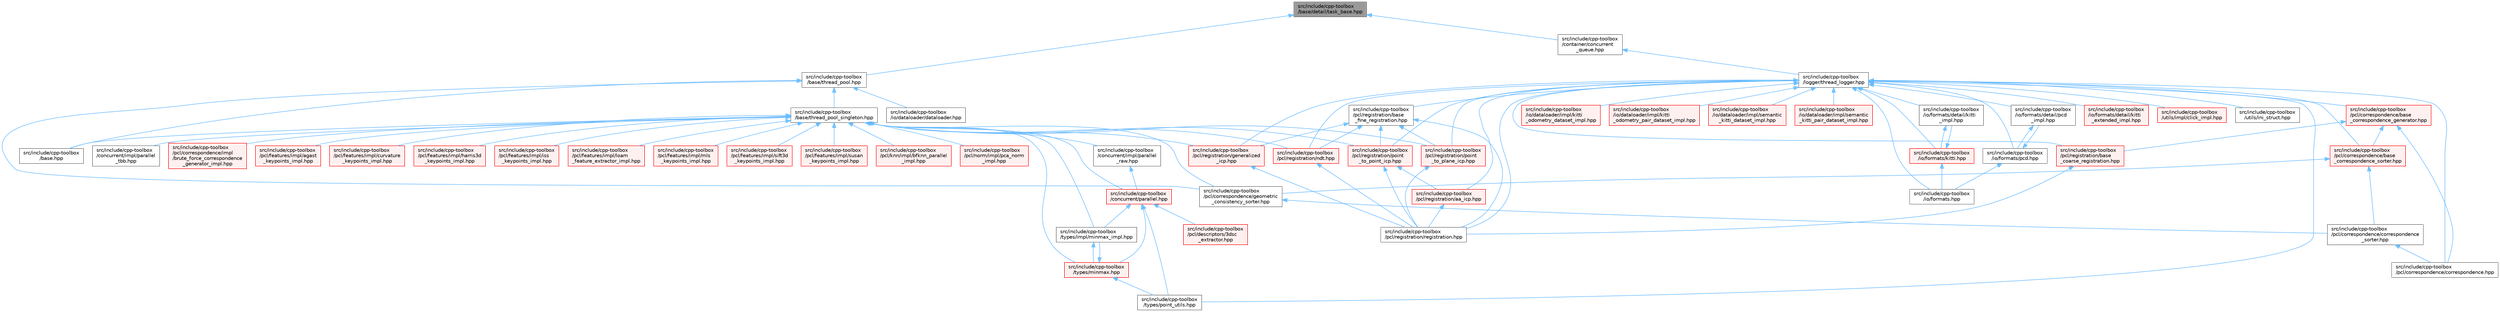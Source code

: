 digraph "src/include/cpp-toolbox/base/detail/task_base.hpp"
{
 // LATEX_PDF_SIZE
  bgcolor="transparent";
  edge [fontname=Helvetica,fontsize=10,labelfontname=Helvetica,labelfontsize=10];
  node [fontname=Helvetica,fontsize=10,shape=box,height=0.2,width=0.4];
  Node1 [id="Node000001",label="src/include/cpp-toolbox\l/base/detail/task_base.hpp",height=0.2,width=0.4,color="gray40", fillcolor="grey60", style="filled", fontcolor="black",tooltip=" "];
  Node1 -> Node2 [id="edge1_Node000001_Node000002",dir="back",color="steelblue1",style="solid",tooltip=" "];
  Node2 [id="Node000002",label="src/include/cpp-toolbox\l/base/thread_pool.hpp",height=0.2,width=0.4,color="grey40", fillcolor="white", style="filled",URL="$thread__pool_8hpp.html",tooltip=" "];
  Node2 -> Node3 [id="edge2_Node000002_Node000003",dir="back",color="steelblue1",style="solid",tooltip=" "];
  Node3 [id="Node000003",label="src/include/cpp-toolbox\l/base.hpp",height=0.2,width=0.4,color="grey40", fillcolor="white", style="filled",URL="$base_8hpp.html",tooltip=" "];
  Node2 -> Node4 [id="edge3_Node000002_Node000004",dir="back",color="steelblue1",style="solid",tooltip=" "];
  Node4 [id="Node000004",label="src/include/cpp-toolbox\l/base/thread_pool_singleton.hpp",height=0.2,width=0.4,color="grey40", fillcolor="white", style="filled",URL="$thread__pool__singleton_8hpp.html",tooltip=" "];
  Node4 -> Node3 [id="edge4_Node000004_Node000003",dir="back",color="steelblue1",style="solid",tooltip=" "];
  Node4 -> Node5 [id="edge5_Node000004_Node000005",dir="back",color="steelblue1",style="solid",tooltip=" "];
  Node5 [id="Node000005",label="src/include/cpp-toolbox\l/concurrent/impl/parallel\l_raw.hpp",height=0.2,width=0.4,color="grey40", fillcolor="white", style="filled",URL="$parallel__raw_8hpp.html",tooltip=" "];
  Node5 -> Node6 [id="edge6_Node000005_Node000006",dir="back",color="steelblue1",style="solid",tooltip=" "];
  Node6 [id="Node000006",label="src/include/cpp-toolbox\l/concurrent/parallel.hpp",height=0.2,width=0.4,color="red", fillcolor="#FFF0F0", style="filled",URL="$parallel_8hpp.html",tooltip=" "];
  Node6 -> Node7 [id="edge7_Node000006_Node000007",dir="back",color="steelblue1",style="solid",tooltip=" "];
  Node7 [id="Node000007",label="src/include/cpp-toolbox\l/pcl/descriptors/3dsc\l_extractor.hpp",height=0.2,width=0.4,color="red", fillcolor="#FFF0F0", style="filled",URL="$3dsc__extractor_8hpp.html",tooltip=" "];
  Node6 -> Node55 [id="edge8_Node000006_Node000055",dir="back",color="steelblue1",style="solid",tooltip=" "];
  Node55 [id="Node000055",label="src/include/cpp-toolbox\l/types/impl/minmax_impl.hpp",height=0.2,width=0.4,color="grey40", fillcolor="white", style="filled",URL="$minmax__impl_8hpp.html",tooltip=" "];
  Node55 -> Node56 [id="edge9_Node000055_Node000056",dir="back",color="steelblue1",style="solid",tooltip=" "];
  Node56 [id="Node000056",label="src/include/cpp-toolbox\l/types/minmax.hpp",height=0.2,width=0.4,color="red", fillcolor="#FFF0F0", style="filled",URL="$minmax_8hpp.html",tooltip=" "];
  Node56 -> Node55 [id="edge10_Node000056_Node000055",dir="back",color="steelblue1",style="solid",tooltip=" "];
  Node56 -> Node57 [id="edge11_Node000056_Node000057",dir="back",color="steelblue1",style="solid",tooltip=" "];
  Node57 [id="Node000057",label="src/include/cpp-toolbox\l/types/point_utils.hpp",height=0.2,width=0.4,color="grey40", fillcolor="white", style="filled",URL="$point__utils_8hpp.html",tooltip=" "];
  Node6 -> Node56 [id="edge12_Node000006_Node000056",dir="back",color="steelblue1",style="solid",tooltip=" "];
  Node6 -> Node57 [id="edge13_Node000006_Node000057",dir="back",color="steelblue1",style="solid",tooltip=" "];
  Node4 -> Node58 [id="edge14_Node000004_Node000058",dir="back",color="steelblue1",style="solid",tooltip=" "];
  Node58 [id="Node000058",label="src/include/cpp-toolbox\l/concurrent/impl/parallel\l_tbb.hpp",height=0.2,width=0.4,color="grey40", fillcolor="white", style="filled",URL="$parallel__tbb_8hpp.html",tooltip=" "];
  Node4 -> Node6 [id="edge15_Node000004_Node000006",dir="back",color="steelblue1",style="solid",tooltip=" "];
  Node4 -> Node59 [id="edge16_Node000004_Node000059",dir="back",color="steelblue1",style="solid",tooltip=" "];
  Node59 [id="Node000059",label="src/include/cpp-toolbox\l/pcl/correspondence/geometric\l_consistency_sorter.hpp",height=0.2,width=0.4,color="grey40", fillcolor="white", style="filled",URL="$geometric__consistency__sorter_8hpp.html",tooltip=" "];
  Node59 -> Node60 [id="edge17_Node000059_Node000060",dir="back",color="steelblue1",style="solid",tooltip=" "];
  Node60 [id="Node000060",label="src/include/cpp-toolbox\l/pcl/correspondence/correspondence\l_sorter.hpp",height=0.2,width=0.4,color="grey40", fillcolor="white", style="filled",URL="$correspondence__sorter_8hpp.html",tooltip="对应关系排序器模块的汇总头文件 / Aggregate header for correspondence sorter module"];
  Node60 -> Node61 [id="edge18_Node000060_Node000061",dir="back",color="steelblue1",style="solid",tooltip=" "];
  Node61 [id="Node000061",label="src/include/cpp-toolbox\l/pcl/correspondence/correspondence.hpp",height=0.2,width=0.4,color="grey40", fillcolor="white", style="filled",URL="$correspondence_8hpp.html",tooltip="对应点生成算法统一导出文件 / Unified export file for correspondence generation algorithms"];
  Node4 -> Node62 [id="edge19_Node000004_Node000062",dir="back",color="steelblue1",style="solid",tooltip=" "];
  Node62 [id="Node000062",label="src/include/cpp-toolbox\l/pcl/correspondence/impl\l/brute_force_correspondence\l_generator_impl.hpp",height=0.2,width=0.4,color="red", fillcolor="#FFF0F0", style="filled",URL="$brute__force__correspondence__generator__impl_8hpp.html",tooltip=" "];
  Node4 -> Node64 [id="edge20_Node000004_Node000064",dir="back",color="steelblue1",style="solid",tooltip=" "];
  Node64 [id="Node000064",label="src/include/cpp-toolbox\l/pcl/features/impl/agast\l_keypoints_impl.hpp",height=0.2,width=0.4,color="red", fillcolor="#FFF0F0", style="filled",URL="$agast__keypoints__impl_8hpp.html",tooltip=" "];
  Node4 -> Node65 [id="edge21_Node000004_Node000065",dir="back",color="steelblue1",style="solid",tooltip=" "];
  Node65 [id="Node000065",label="src/include/cpp-toolbox\l/pcl/features/impl/curvature\l_keypoints_impl.hpp",height=0.2,width=0.4,color="red", fillcolor="#FFF0F0", style="filled",URL="$curvature__keypoints__impl_8hpp.html",tooltip=" "];
  Node4 -> Node66 [id="edge22_Node000004_Node000066",dir="back",color="steelblue1",style="solid",tooltip=" "];
  Node66 [id="Node000066",label="src/include/cpp-toolbox\l/pcl/features/impl/harris3d\l_keypoints_impl.hpp",height=0.2,width=0.4,color="red", fillcolor="#FFF0F0", style="filled",URL="$harris3d__keypoints__impl_8hpp.html",tooltip=" "];
  Node4 -> Node67 [id="edge23_Node000004_Node000067",dir="back",color="steelblue1",style="solid",tooltip=" "];
  Node67 [id="Node000067",label="src/include/cpp-toolbox\l/pcl/features/impl/iss\l_keypoints_impl.hpp",height=0.2,width=0.4,color="red", fillcolor="#FFF0F0", style="filled",URL="$iss__keypoints__impl_8hpp.html",tooltip=" "];
  Node4 -> Node68 [id="edge24_Node000004_Node000068",dir="back",color="steelblue1",style="solid",tooltip=" "];
  Node68 [id="Node000068",label="src/include/cpp-toolbox\l/pcl/features/impl/loam\l_feature_extractor_impl.hpp",height=0.2,width=0.4,color="red", fillcolor="#FFF0F0", style="filled",URL="$loam__feature__extractor__impl_8hpp.html",tooltip=" "];
  Node4 -> Node69 [id="edge25_Node000004_Node000069",dir="back",color="steelblue1",style="solid",tooltip=" "];
  Node69 [id="Node000069",label="src/include/cpp-toolbox\l/pcl/features/impl/mls\l_keypoints_impl.hpp",height=0.2,width=0.4,color="red", fillcolor="#FFF0F0", style="filled",URL="$mls__keypoints__impl_8hpp.html",tooltip=" "];
  Node4 -> Node70 [id="edge26_Node000004_Node000070",dir="back",color="steelblue1",style="solid",tooltip=" "];
  Node70 [id="Node000070",label="src/include/cpp-toolbox\l/pcl/features/impl/sift3d\l_keypoints_impl.hpp",height=0.2,width=0.4,color="red", fillcolor="#FFF0F0", style="filled",URL="$sift3d__keypoints__impl_8hpp.html",tooltip=" "];
  Node4 -> Node71 [id="edge27_Node000004_Node000071",dir="back",color="steelblue1",style="solid",tooltip=" "];
  Node71 [id="Node000071",label="src/include/cpp-toolbox\l/pcl/features/impl/susan\l_keypoints_impl.hpp",height=0.2,width=0.4,color="red", fillcolor="#FFF0F0", style="filled",URL="$susan__keypoints__impl_8hpp.html",tooltip=" "];
  Node4 -> Node72 [id="edge28_Node000004_Node000072",dir="back",color="steelblue1",style="solid",tooltip=" "];
  Node72 [id="Node000072",label="src/include/cpp-toolbox\l/pcl/knn/impl/bfknn_parallel\l_impl.hpp",height=0.2,width=0.4,color="red", fillcolor="#FFF0F0", style="filled",URL="$bfknn__parallel__impl_8hpp.html",tooltip=" "];
  Node4 -> Node73 [id="edge29_Node000004_Node000073",dir="back",color="steelblue1",style="solid",tooltip=" "];
  Node73 [id="Node000073",label="src/include/cpp-toolbox\l/pcl/norm/impl/pca_norm\l_impl.hpp",height=0.2,width=0.4,color="red", fillcolor="#FFF0F0", style="filled",URL="$pca__norm__impl_8hpp.html",tooltip=" "];
  Node4 -> Node44 [id="edge30_Node000004_Node000044",dir="back",color="steelblue1",style="solid",tooltip=" "];
  Node44 [id="Node000044",label="src/include/cpp-toolbox\l/pcl/registration/generalized\l_icp.hpp",height=0.2,width=0.4,color="red", fillcolor="#FFF0F0", style="filled",URL="$generalized__icp_8hpp.html",tooltip=" "];
  Node44 -> Node40 [id="edge31_Node000044_Node000040",dir="back",color="steelblue1",style="solid",tooltip=" "];
  Node40 [id="Node000040",label="src/include/cpp-toolbox\l/pcl/registration/registration.hpp",height=0.2,width=0.4,color="grey40", fillcolor="white", style="filled",URL="$registration_8hpp.html",tooltip="点云配准算法统一导出文件 / Unified export file for point cloud registration algorithms"];
  Node4 -> Node46 [id="edge32_Node000004_Node000046",dir="back",color="steelblue1",style="solid",tooltip=" "];
  Node46 [id="Node000046",label="src/include/cpp-toolbox\l/pcl/registration/ndt.hpp",height=0.2,width=0.4,color="red", fillcolor="#FFF0F0", style="filled",URL="$ndt_8hpp.html",tooltip=" "];
  Node46 -> Node40 [id="edge33_Node000046_Node000040",dir="back",color="steelblue1",style="solid",tooltip=" "];
  Node4 -> Node48 [id="edge34_Node000004_Node000048",dir="back",color="steelblue1",style="solid",tooltip=" "];
  Node48 [id="Node000048",label="src/include/cpp-toolbox\l/pcl/registration/point\l_to_plane_icp.hpp",height=0.2,width=0.4,color="red", fillcolor="#FFF0F0", style="filled",URL="$point__to__plane__icp_8hpp.html",tooltip=" "];
  Node48 -> Node40 [id="edge35_Node000048_Node000040",dir="back",color="steelblue1",style="solid",tooltip=" "];
  Node4 -> Node50 [id="edge36_Node000004_Node000050",dir="back",color="steelblue1",style="solid",tooltip=" "];
  Node50 [id="Node000050",label="src/include/cpp-toolbox\l/pcl/registration/point\l_to_point_icp.hpp",height=0.2,width=0.4,color="red", fillcolor="#FFF0F0", style="filled",URL="$point__to__point__icp_8hpp.html",tooltip=" "];
  Node50 -> Node51 [id="edge37_Node000050_Node000051",dir="back",color="steelblue1",style="solid",tooltip=" "];
  Node51 [id="Node000051",label="src/include/cpp-toolbox\l/pcl/registration/aa_icp.hpp",height=0.2,width=0.4,color="red", fillcolor="#FFF0F0", style="filled",URL="$aa__icp_8hpp.html",tooltip=" "];
  Node51 -> Node40 [id="edge38_Node000051_Node000040",dir="back",color="steelblue1",style="solid",tooltip=" "];
  Node50 -> Node40 [id="edge39_Node000050_Node000040",dir="back",color="steelblue1",style="solid",tooltip=" "];
  Node4 -> Node55 [id="edge40_Node000004_Node000055",dir="back",color="steelblue1",style="solid",tooltip=" "];
  Node4 -> Node56 [id="edge41_Node000004_Node000056",dir="back",color="steelblue1",style="solid",tooltip=" "];
  Node2 -> Node74 [id="edge42_Node000002_Node000074",dir="back",color="steelblue1",style="solid",tooltip=" "];
  Node74 [id="Node000074",label="src/include/cpp-toolbox\l/io/dataloader/dataloader.hpp",height=0.2,width=0.4,color="grey40", fillcolor="white", style="filled",URL="$dataloader_8hpp.html",tooltip=" "];
  Node2 -> Node59 [id="edge43_Node000002_Node000059",dir="back",color="steelblue1",style="solid",tooltip=" "];
  Node1 -> Node75 [id="edge44_Node000001_Node000075",dir="back",color="steelblue1",style="solid",tooltip=" "];
  Node75 [id="Node000075",label="src/include/cpp-toolbox\l/container/concurrent\l_queue.hpp",height=0.2,width=0.4,color="grey40", fillcolor="white", style="filled",URL="$concurrent__queue_8hpp.html",tooltip=" "];
  Node75 -> Node76 [id="edge45_Node000075_Node000076",dir="back",color="steelblue1",style="solid",tooltip=" "];
  Node76 [id="Node000076",label="src/include/cpp-toolbox\l/logger/thread_logger.hpp",height=0.2,width=0.4,color="grey40", fillcolor="white", style="filled",URL="$thread__logger_8hpp.html",tooltip=" "];
  Node76 -> Node77 [id="edge46_Node000076_Node000077",dir="back",color="steelblue1",style="solid",tooltip=" "];
  Node77 [id="Node000077",label="src/include/cpp-toolbox\l/io/dataloader/impl/kitti\l_odometry_dataset_impl.hpp",height=0.2,width=0.4,color="red", fillcolor="#FFF0F0", style="filled",URL="$kitti__odometry__dataset__impl_8hpp.html",tooltip=" "];
  Node76 -> Node80 [id="edge47_Node000076_Node000080",dir="back",color="steelblue1",style="solid",tooltip=" "];
  Node80 [id="Node000080",label="src/include/cpp-toolbox\l/io/dataloader/impl/kitti\l_odometry_pair_dataset_impl.hpp",height=0.2,width=0.4,color="red", fillcolor="#FFF0F0", style="filled",URL="$kitti__odometry__pair__dataset__impl_8hpp.html",tooltip=" "];
  Node76 -> Node82 [id="edge48_Node000076_Node000082",dir="back",color="steelblue1",style="solid",tooltip=" "];
  Node82 [id="Node000082",label="src/include/cpp-toolbox\l/io/dataloader/impl/semantic\l_kitti_dataset_impl.hpp",height=0.2,width=0.4,color="red", fillcolor="#FFF0F0", style="filled",URL="$semantic__kitti__dataset__impl_8hpp.html",tooltip=" "];
  Node76 -> Node84 [id="edge49_Node000076_Node000084",dir="back",color="steelblue1",style="solid",tooltip=" "];
  Node84 [id="Node000084",label="src/include/cpp-toolbox\l/io/dataloader/impl/semantic\l_kitti_pair_dataset_impl.hpp",height=0.2,width=0.4,color="red", fillcolor="#FFF0F0", style="filled",URL="$semantic__kitti__pair__dataset__impl_8hpp.html",tooltip=" "];
  Node76 -> Node85 [id="edge50_Node000076_Node000085",dir="back",color="steelblue1",style="solid",tooltip=" "];
  Node85 [id="Node000085",label="src/include/cpp-toolbox\l/io/formats.hpp",height=0.2,width=0.4,color="grey40", fillcolor="white", style="filled",URL="$formats_8hpp.html",tooltip=" "];
  Node76 -> Node86 [id="edge51_Node000076_Node000086",dir="back",color="steelblue1",style="solid",tooltip=" "];
  Node86 [id="Node000086",label="src/include/cpp-toolbox\l/io/formats/detail/kitti\l_extended_impl.hpp",height=0.2,width=0.4,color="red", fillcolor="#FFF0F0", style="filled",URL="$kitti__extended__impl_8hpp.html",tooltip=" "];
  Node76 -> Node92 [id="edge52_Node000076_Node000092",dir="back",color="steelblue1",style="solid",tooltip=" "];
  Node92 [id="Node000092",label="src/include/cpp-toolbox\l/io/formats/detail/kitti\l_impl.hpp",height=0.2,width=0.4,color="grey40", fillcolor="white", style="filled",URL="$kitti__impl_8hpp.html",tooltip="此文件包含 kitti_format_t 的模板实现/This file contains the template implementations for kitti_format_t"];
  Node92 -> Node93 [id="edge53_Node000092_Node000093",dir="back",color="steelblue1",style="solid",tooltip=" "];
  Node93 [id="Node000093",label="src/include/cpp-toolbox\l/io/formats/kitti.hpp",height=0.2,width=0.4,color="red", fillcolor="#FFF0F0", style="filled",URL="$kitti_8hpp.html",tooltip=" "];
  Node93 -> Node85 [id="edge54_Node000093_Node000085",dir="back",color="steelblue1",style="solid",tooltip=" "];
  Node93 -> Node92 [id="edge55_Node000093_Node000092",dir="back",color="steelblue1",style="solid",tooltip=" "];
  Node76 -> Node95 [id="edge56_Node000076_Node000095",dir="back",color="steelblue1",style="solid",tooltip=" "];
  Node95 [id="Node000095",label="src/include/cpp-toolbox\l/io/formats/detail/pcd\l_impl.hpp",height=0.2,width=0.4,color="grey40", fillcolor="white", style="filled",URL="$pcd__impl_8hpp.html",tooltip="此文件包含 pcd_format_t 的模板实现/This file contains the template implementations for pcd_format_t"];
  Node95 -> Node96 [id="edge57_Node000095_Node000096",dir="back",color="steelblue1",style="solid",tooltip=" "];
  Node96 [id="Node000096",label="src/include/cpp-toolbox\l/io/formats/pcd.hpp",height=0.2,width=0.4,color="grey40", fillcolor="white", style="filled",URL="$pcd_8hpp.html",tooltip=" "];
  Node96 -> Node85 [id="edge58_Node000096_Node000085",dir="back",color="steelblue1",style="solid",tooltip=" "];
  Node96 -> Node95 [id="edge59_Node000096_Node000095",dir="back",color="steelblue1",style="solid",tooltip=" "];
  Node76 -> Node93 [id="edge60_Node000076_Node000093",dir="back",color="steelblue1",style="solid",tooltip=" "];
  Node76 -> Node96 [id="edge61_Node000076_Node000096",dir="back",color="steelblue1",style="solid",tooltip=" "];
  Node76 -> Node97 [id="edge62_Node000076_Node000097",dir="back",color="steelblue1",style="solid",tooltip=" "];
  Node97 [id="Node000097",label="src/include/cpp-toolbox\l/pcl/correspondence/base\l_correspondence_generator.hpp",height=0.2,width=0.4,color="red", fillcolor="#FFF0F0", style="filled",URL="$base__correspondence__generator_8hpp.html",tooltip=" "];
  Node97 -> Node98 [id="edge63_Node000097_Node000098",dir="back",color="steelblue1",style="solid",tooltip=" "];
  Node98 [id="Node000098",label="src/include/cpp-toolbox\l/pcl/correspondence/base\l_correspondence_sorter.hpp",height=0.2,width=0.4,color="red", fillcolor="#FFF0F0", style="filled",URL="$base__correspondence__sorter_8hpp.html",tooltip=" "];
  Node98 -> Node60 [id="edge64_Node000098_Node000060",dir="back",color="steelblue1",style="solid",tooltip=" "];
  Node98 -> Node59 [id="edge65_Node000098_Node000059",dir="back",color="steelblue1",style="solid",tooltip=" "];
  Node97 -> Node61 [id="edge66_Node000097_Node000061",dir="back",color="steelblue1",style="solid",tooltip=" "];
  Node97 -> Node104 [id="edge67_Node000097_Node000104",dir="back",color="steelblue1",style="solid",tooltip=" "];
  Node104 [id="Node000104",label="src/include/cpp-toolbox\l/pcl/registration/base\l_coarse_registration.hpp",height=0.2,width=0.4,color="red", fillcolor="#FFF0F0", style="filled",URL="$base__coarse__registration_8hpp.html",tooltip=" "];
  Node104 -> Node40 [id="edge68_Node000104_Node000040",dir="back",color="steelblue1",style="solid",tooltip=" "];
  Node76 -> Node98 [id="edge69_Node000076_Node000098",dir="back",color="steelblue1",style="solid",tooltip=" "];
  Node76 -> Node61 [id="edge70_Node000076_Node000061",dir="back",color="steelblue1",style="solid",tooltip=" "];
  Node76 -> Node51 [id="edge71_Node000076_Node000051",dir="back",color="steelblue1",style="solid",tooltip=" "];
  Node76 -> Node104 [id="edge72_Node000076_Node000104",dir="back",color="steelblue1",style="solid",tooltip=" "];
  Node76 -> Node107 [id="edge73_Node000076_Node000107",dir="back",color="steelblue1",style="solid",tooltip=" "];
  Node107 [id="Node000107",label="src/include/cpp-toolbox\l/pcl/registration/base\l_fine_registration.hpp",height=0.2,width=0.4,color="grey40", fillcolor="white", style="filled",URL="$base__fine__registration_8hpp.html",tooltip=" "];
  Node107 -> Node44 [id="edge74_Node000107_Node000044",dir="back",color="steelblue1",style="solid",tooltip=" "];
  Node107 -> Node46 [id="edge75_Node000107_Node000046",dir="back",color="steelblue1",style="solid",tooltip=" "];
  Node107 -> Node48 [id="edge76_Node000107_Node000048",dir="back",color="steelblue1",style="solid",tooltip=" "];
  Node107 -> Node50 [id="edge77_Node000107_Node000050",dir="back",color="steelblue1",style="solid",tooltip=" "];
  Node107 -> Node40 [id="edge78_Node000107_Node000040",dir="back",color="steelblue1",style="solid",tooltip=" "];
  Node76 -> Node44 [id="edge79_Node000076_Node000044",dir="back",color="steelblue1",style="solid",tooltip=" "];
  Node76 -> Node46 [id="edge80_Node000076_Node000046",dir="back",color="steelblue1",style="solid",tooltip=" "];
  Node76 -> Node48 [id="edge81_Node000076_Node000048",dir="back",color="steelblue1",style="solid",tooltip=" "];
  Node76 -> Node50 [id="edge82_Node000076_Node000050",dir="back",color="steelblue1",style="solid",tooltip=" "];
  Node76 -> Node40 [id="edge83_Node000076_Node000040",dir="back",color="steelblue1",style="solid",tooltip=" "];
  Node76 -> Node57 [id="edge84_Node000076_Node000057",dir="back",color="steelblue1",style="solid",tooltip=" "];
  Node76 -> Node108 [id="edge85_Node000076_Node000108",dir="back",color="steelblue1",style="solid",tooltip=" "];
  Node108 [id="Node000108",label="src/include/cpp-toolbox\l/utils/impl/click_impl.hpp",height=0.2,width=0.4,color="red", fillcolor="#FFF0F0", style="filled",URL="$click__impl_8hpp.html",tooltip=" "];
  Node76 -> Node110 [id="edge86_Node000076_Node000110",dir="back",color="steelblue1",style="solid",tooltip=" "];
  Node110 [id="Node000110",label="src/include/cpp-toolbox\l/utils/ini_struct.hpp",height=0.2,width=0.4,color="grey40", fillcolor="white", style="filled",URL="$ini__struct_8hpp.html",tooltip=" "];
}
